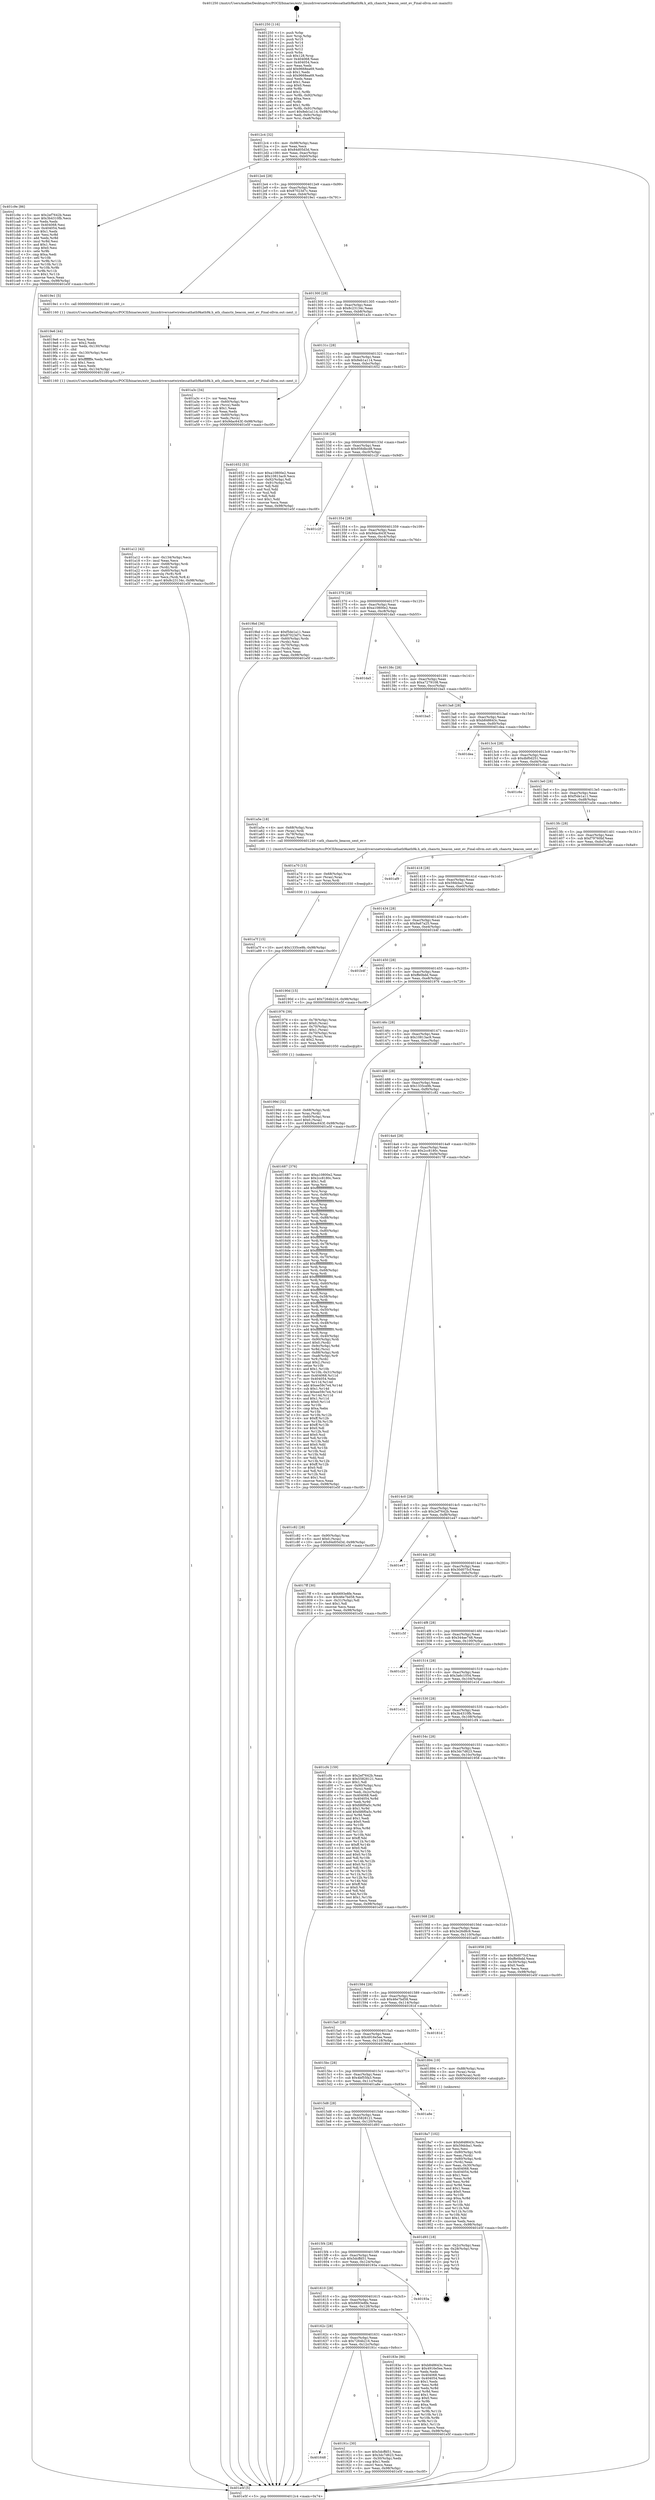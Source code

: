 digraph "0x401250" {
  label = "0x401250 (/mnt/c/Users/mathe/Desktop/tcc/POCII/binaries/extr_linuxdriversnetwirelessathath9kath9k.h_ath_chanctx_beacon_sent_ev_Final-ollvm.out::main(0))"
  labelloc = "t"
  node[shape=record]

  Entry [label="",width=0.3,height=0.3,shape=circle,fillcolor=black,style=filled]
  "0x4012c4" [label="{
     0x4012c4 [32]\l
     | [instrs]\l
     &nbsp;&nbsp;0x4012c4 \<+6\>: mov -0x98(%rbp),%eax\l
     &nbsp;&nbsp;0x4012ca \<+2\>: mov %eax,%ecx\l
     &nbsp;&nbsp;0x4012cc \<+6\>: sub $0x84d05d3d,%ecx\l
     &nbsp;&nbsp;0x4012d2 \<+6\>: mov %eax,-0xac(%rbp)\l
     &nbsp;&nbsp;0x4012d8 \<+6\>: mov %ecx,-0xb0(%rbp)\l
     &nbsp;&nbsp;0x4012de \<+6\>: je 0000000000401c9e \<main+0xa4e\>\l
  }"]
  "0x401c9e" [label="{
     0x401c9e [86]\l
     | [instrs]\l
     &nbsp;&nbsp;0x401c9e \<+5\>: mov $0x2ef7642b,%eax\l
     &nbsp;&nbsp;0x401ca3 \<+5\>: mov $0x3b4310fb,%ecx\l
     &nbsp;&nbsp;0x401ca8 \<+2\>: xor %edx,%edx\l
     &nbsp;&nbsp;0x401caa \<+7\>: mov 0x404068,%esi\l
     &nbsp;&nbsp;0x401cb1 \<+7\>: mov 0x404054,%edi\l
     &nbsp;&nbsp;0x401cb8 \<+3\>: sub $0x1,%edx\l
     &nbsp;&nbsp;0x401cbb \<+3\>: mov %esi,%r8d\l
     &nbsp;&nbsp;0x401cbe \<+3\>: add %edx,%r8d\l
     &nbsp;&nbsp;0x401cc1 \<+4\>: imul %r8d,%esi\l
     &nbsp;&nbsp;0x401cc5 \<+3\>: and $0x1,%esi\l
     &nbsp;&nbsp;0x401cc8 \<+3\>: cmp $0x0,%esi\l
     &nbsp;&nbsp;0x401ccb \<+4\>: sete %r9b\l
     &nbsp;&nbsp;0x401ccf \<+3\>: cmp $0xa,%edi\l
     &nbsp;&nbsp;0x401cd2 \<+4\>: setl %r10b\l
     &nbsp;&nbsp;0x401cd6 \<+3\>: mov %r9b,%r11b\l
     &nbsp;&nbsp;0x401cd9 \<+3\>: and %r10b,%r11b\l
     &nbsp;&nbsp;0x401cdc \<+3\>: xor %r10b,%r9b\l
     &nbsp;&nbsp;0x401cdf \<+3\>: or %r9b,%r11b\l
     &nbsp;&nbsp;0x401ce2 \<+4\>: test $0x1,%r11b\l
     &nbsp;&nbsp;0x401ce6 \<+3\>: cmovne %ecx,%eax\l
     &nbsp;&nbsp;0x401ce9 \<+6\>: mov %eax,-0x98(%rbp)\l
     &nbsp;&nbsp;0x401cef \<+5\>: jmp 0000000000401e5f \<main+0xc0f\>\l
  }"]
  "0x4012e4" [label="{
     0x4012e4 [28]\l
     | [instrs]\l
     &nbsp;&nbsp;0x4012e4 \<+5\>: jmp 00000000004012e9 \<main+0x99\>\l
     &nbsp;&nbsp;0x4012e9 \<+6\>: mov -0xac(%rbp),%eax\l
     &nbsp;&nbsp;0x4012ef \<+5\>: sub $0x87023d7c,%eax\l
     &nbsp;&nbsp;0x4012f4 \<+6\>: mov %eax,-0xb4(%rbp)\l
     &nbsp;&nbsp;0x4012fa \<+6\>: je 00000000004019e1 \<main+0x791\>\l
  }"]
  Exit [label="",width=0.3,height=0.3,shape=circle,fillcolor=black,style=filled,peripheries=2]
  "0x4019e1" [label="{
     0x4019e1 [5]\l
     | [instrs]\l
     &nbsp;&nbsp;0x4019e1 \<+5\>: call 0000000000401160 \<next_i\>\l
     | [calls]\l
     &nbsp;&nbsp;0x401160 \{1\} (/mnt/c/Users/mathe/Desktop/tcc/POCII/binaries/extr_linuxdriversnetwirelessathath9kath9k.h_ath_chanctx_beacon_sent_ev_Final-ollvm.out::next_i)\l
  }"]
  "0x401300" [label="{
     0x401300 [28]\l
     | [instrs]\l
     &nbsp;&nbsp;0x401300 \<+5\>: jmp 0000000000401305 \<main+0xb5\>\l
     &nbsp;&nbsp;0x401305 \<+6\>: mov -0xac(%rbp),%eax\l
     &nbsp;&nbsp;0x40130b \<+5\>: sub $0x8c23134c,%eax\l
     &nbsp;&nbsp;0x401310 \<+6\>: mov %eax,-0xb8(%rbp)\l
     &nbsp;&nbsp;0x401316 \<+6\>: je 0000000000401a3c \<main+0x7ec\>\l
  }"]
  "0x401a7f" [label="{
     0x401a7f [15]\l
     | [instrs]\l
     &nbsp;&nbsp;0x401a7f \<+10\>: movl $0x1335ce9b,-0x98(%rbp)\l
     &nbsp;&nbsp;0x401a89 \<+5\>: jmp 0000000000401e5f \<main+0xc0f\>\l
  }"]
  "0x401a3c" [label="{
     0x401a3c [34]\l
     | [instrs]\l
     &nbsp;&nbsp;0x401a3c \<+2\>: xor %eax,%eax\l
     &nbsp;&nbsp;0x401a3e \<+4\>: mov -0x60(%rbp),%rcx\l
     &nbsp;&nbsp;0x401a42 \<+2\>: mov (%rcx),%edx\l
     &nbsp;&nbsp;0x401a44 \<+3\>: sub $0x1,%eax\l
     &nbsp;&nbsp;0x401a47 \<+2\>: sub %eax,%edx\l
     &nbsp;&nbsp;0x401a49 \<+4\>: mov -0x60(%rbp),%rcx\l
     &nbsp;&nbsp;0x401a4d \<+2\>: mov %edx,(%rcx)\l
     &nbsp;&nbsp;0x401a4f \<+10\>: movl $0x9dac643f,-0x98(%rbp)\l
     &nbsp;&nbsp;0x401a59 \<+5\>: jmp 0000000000401e5f \<main+0xc0f\>\l
  }"]
  "0x40131c" [label="{
     0x40131c [28]\l
     | [instrs]\l
     &nbsp;&nbsp;0x40131c \<+5\>: jmp 0000000000401321 \<main+0xd1\>\l
     &nbsp;&nbsp;0x401321 \<+6\>: mov -0xac(%rbp),%eax\l
     &nbsp;&nbsp;0x401327 \<+5\>: sub $0x8eb1a114,%eax\l
     &nbsp;&nbsp;0x40132c \<+6\>: mov %eax,-0xbc(%rbp)\l
     &nbsp;&nbsp;0x401332 \<+6\>: je 0000000000401652 \<main+0x402\>\l
  }"]
  "0x401a70" [label="{
     0x401a70 [15]\l
     | [instrs]\l
     &nbsp;&nbsp;0x401a70 \<+4\>: mov -0x68(%rbp),%rax\l
     &nbsp;&nbsp;0x401a74 \<+3\>: mov (%rax),%rax\l
     &nbsp;&nbsp;0x401a77 \<+3\>: mov %rax,%rdi\l
     &nbsp;&nbsp;0x401a7a \<+5\>: call 0000000000401030 \<free@plt\>\l
     | [calls]\l
     &nbsp;&nbsp;0x401030 \{1\} (unknown)\l
  }"]
  "0x401652" [label="{
     0x401652 [53]\l
     | [instrs]\l
     &nbsp;&nbsp;0x401652 \<+5\>: mov $0xa10800e2,%eax\l
     &nbsp;&nbsp;0x401657 \<+5\>: mov $0x10813ac9,%ecx\l
     &nbsp;&nbsp;0x40165c \<+6\>: mov -0x92(%rbp),%dl\l
     &nbsp;&nbsp;0x401662 \<+7\>: mov -0x91(%rbp),%sil\l
     &nbsp;&nbsp;0x401669 \<+3\>: mov %dl,%dil\l
     &nbsp;&nbsp;0x40166c \<+3\>: and %sil,%dil\l
     &nbsp;&nbsp;0x40166f \<+3\>: xor %sil,%dl\l
     &nbsp;&nbsp;0x401672 \<+3\>: or %dl,%dil\l
     &nbsp;&nbsp;0x401675 \<+4\>: test $0x1,%dil\l
     &nbsp;&nbsp;0x401679 \<+3\>: cmovne %ecx,%eax\l
     &nbsp;&nbsp;0x40167c \<+6\>: mov %eax,-0x98(%rbp)\l
     &nbsp;&nbsp;0x401682 \<+5\>: jmp 0000000000401e5f \<main+0xc0f\>\l
  }"]
  "0x401338" [label="{
     0x401338 [28]\l
     | [instrs]\l
     &nbsp;&nbsp;0x401338 \<+5\>: jmp 000000000040133d \<main+0xed\>\l
     &nbsp;&nbsp;0x40133d \<+6\>: mov -0xac(%rbp),%eax\l
     &nbsp;&nbsp;0x401343 \<+5\>: sub $0x956dbcd8,%eax\l
     &nbsp;&nbsp;0x401348 \<+6\>: mov %eax,-0xc0(%rbp)\l
     &nbsp;&nbsp;0x40134e \<+6\>: je 0000000000401c2f \<main+0x9df\>\l
  }"]
  "0x401e5f" [label="{
     0x401e5f [5]\l
     | [instrs]\l
     &nbsp;&nbsp;0x401e5f \<+5\>: jmp 00000000004012c4 \<main+0x74\>\l
  }"]
  "0x401250" [label="{
     0x401250 [116]\l
     | [instrs]\l
     &nbsp;&nbsp;0x401250 \<+1\>: push %rbp\l
     &nbsp;&nbsp;0x401251 \<+3\>: mov %rsp,%rbp\l
     &nbsp;&nbsp;0x401254 \<+2\>: push %r15\l
     &nbsp;&nbsp;0x401256 \<+2\>: push %r14\l
     &nbsp;&nbsp;0x401258 \<+2\>: push %r13\l
     &nbsp;&nbsp;0x40125a \<+2\>: push %r12\l
     &nbsp;&nbsp;0x40125c \<+1\>: push %rbx\l
     &nbsp;&nbsp;0x40125d \<+7\>: sub $0x128,%rsp\l
     &nbsp;&nbsp;0x401264 \<+7\>: mov 0x404068,%eax\l
     &nbsp;&nbsp;0x40126b \<+7\>: mov 0x404054,%ecx\l
     &nbsp;&nbsp;0x401272 \<+2\>: mov %eax,%edx\l
     &nbsp;&nbsp;0x401274 \<+6\>: add $0x9668ea69,%edx\l
     &nbsp;&nbsp;0x40127a \<+3\>: sub $0x1,%edx\l
     &nbsp;&nbsp;0x40127d \<+6\>: sub $0x9668ea69,%edx\l
     &nbsp;&nbsp;0x401283 \<+3\>: imul %edx,%eax\l
     &nbsp;&nbsp;0x401286 \<+3\>: and $0x1,%eax\l
     &nbsp;&nbsp;0x401289 \<+3\>: cmp $0x0,%eax\l
     &nbsp;&nbsp;0x40128c \<+4\>: sete %r8b\l
     &nbsp;&nbsp;0x401290 \<+4\>: and $0x1,%r8b\l
     &nbsp;&nbsp;0x401294 \<+7\>: mov %r8b,-0x92(%rbp)\l
     &nbsp;&nbsp;0x40129b \<+3\>: cmp $0xa,%ecx\l
     &nbsp;&nbsp;0x40129e \<+4\>: setl %r8b\l
     &nbsp;&nbsp;0x4012a2 \<+4\>: and $0x1,%r8b\l
     &nbsp;&nbsp;0x4012a6 \<+7\>: mov %r8b,-0x91(%rbp)\l
     &nbsp;&nbsp;0x4012ad \<+10\>: movl $0x8eb1a114,-0x98(%rbp)\l
     &nbsp;&nbsp;0x4012b7 \<+6\>: mov %edi,-0x9c(%rbp)\l
     &nbsp;&nbsp;0x4012bd \<+7\>: mov %rsi,-0xa8(%rbp)\l
  }"]
  "0x401a12" [label="{
     0x401a12 [42]\l
     | [instrs]\l
     &nbsp;&nbsp;0x401a12 \<+6\>: mov -0x134(%rbp),%ecx\l
     &nbsp;&nbsp;0x401a18 \<+3\>: imul %eax,%ecx\l
     &nbsp;&nbsp;0x401a1b \<+4\>: mov -0x68(%rbp),%rdi\l
     &nbsp;&nbsp;0x401a1f \<+3\>: mov (%rdi),%rdi\l
     &nbsp;&nbsp;0x401a22 \<+4\>: mov -0x60(%rbp),%r8\l
     &nbsp;&nbsp;0x401a26 \<+3\>: movslq (%r8),%r8\l
     &nbsp;&nbsp;0x401a29 \<+4\>: mov %ecx,(%rdi,%r8,4)\l
     &nbsp;&nbsp;0x401a2d \<+10\>: movl $0x8c23134c,-0x98(%rbp)\l
     &nbsp;&nbsp;0x401a37 \<+5\>: jmp 0000000000401e5f \<main+0xc0f\>\l
  }"]
  "0x401c2f" [label="{
     0x401c2f\l
  }", style=dashed]
  "0x401354" [label="{
     0x401354 [28]\l
     | [instrs]\l
     &nbsp;&nbsp;0x401354 \<+5\>: jmp 0000000000401359 \<main+0x109\>\l
     &nbsp;&nbsp;0x401359 \<+6\>: mov -0xac(%rbp),%eax\l
     &nbsp;&nbsp;0x40135f \<+5\>: sub $0x9dac643f,%eax\l
     &nbsp;&nbsp;0x401364 \<+6\>: mov %eax,-0xc4(%rbp)\l
     &nbsp;&nbsp;0x40136a \<+6\>: je 00000000004019bd \<main+0x76d\>\l
  }"]
  "0x4019e6" [label="{
     0x4019e6 [44]\l
     | [instrs]\l
     &nbsp;&nbsp;0x4019e6 \<+2\>: xor %ecx,%ecx\l
     &nbsp;&nbsp;0x4019e8 \<+5\>: mov $0x2,%edx\l
     &nbsp;&nbsp;0x4019ed \<+6\>: mov %edx,-0x130(%rbp)\l
     &nbsp;&nbsp;0x4019f3 \<+1\>: cltd\l
     &nbsp;&nbsp;0x4019f4 \<+6\>: mov -0x130(%rbp),%esi\l
     &nbsp;&nbsp;0x4019fa \<+2\>: idiv %esi\l
     &nbsp;&nbsp;0x4019fc \<+6\>: imul $0xfffffffe,%edx,%edx\l
     &nbsp;&nbsp;0x401a02 \<+3\>: sub $0x1,%ecx\l
     &nbsp;&nbsp;0x401a05 \<+2\>: sub %ecx,%edx\l
     &nbsp;&nbsp;0x401a07 \<+6\>: mov %edx,-0x134(%rbp)\l
     &nbsp;&nbsp;0x401a0d \<+5\>: call 0000000000401160 \<next_i\>\l
     | [calls]\l
     &nbsp;&nbsp;0x401160 \{1\} (/mnt/c/Users/mathe/Desktop/tcc/POCII/binaries/extr_linuxdriversnetwirelessathath9kath9k.h_ath_chanctx_beacon_sent_ev_Final-ollvm.out::next_i)\l
  }"]
  "0x4019bd" [label="{
     0x4019bd [36]\l
     | [instrs]\l
     &nbsp;&nbsp;0x4019bd \<+5\>: mov $0xf5de1a11,%eax\l
     &nbsp;&nbsp;0x4019c2 \<+5\>: mov $0x87023d7c,%ecx\l
     &nbsp;&nbsp;0x4019c7 \<+4\>: mov -0x60(%rbp),%rdx\l
     &nbsp;&nbsp;0x4019cb \<+2\>: mov (%rdx),%esi\l
     &nbsp;&nbsp;0x4019cd \<+4\>: mov -0x70(%rbp),%rdx\l
     &nbsp;&nbsp;0x4019d1 \<+2\>: cmp (%rdx),%esi\l
     &nbsp;&nbsp;0x4019d3 \<+3\>: cmovl %ecx,%eax\l
     &nbsp;&nbsp;0x4019d6 \<+6\>: mov %eax,-0x98(%rbp)\l
     &nbsp;&nbsp;0x4019dc \<+5\>: jmp 0000000000401e5f \<main+0xc0f\>\l
  }"]
  "0x401370" [label="{
     0x401370 [28]\l
     | [instrs]\l
     &nbsp;&nbsp;0x401370 \<+5\>: jmp 0000000000401375 \<main+0x125\>\l
     &nbsp;&nbsp;0x401375 \<+6\>: mov -0xac(%rbp),%eax\l
     &nbsp;&nbsp;0x40137b \<+5\>: sub $0xa10800e2,%eax\l
     &nbsp;&nbsp;0x401380 \<+6\>: mov %eax,-0xc8(%rbp)\l
     &nbsp;&nbsp;0x401386 \<+6\>: je 0000000000401da5 \<main+0xb55\>\l
  }"]
  "0x40199d" [label="{
     0x40199d [32]\l
     | [instrs]\l
     &nbsp;&nbsp;0x40199d \<+4\>: mov -0x68(%rbp),%rdi\l
     &nbsp;&nbsp;0x4019a1 \<+3\>: mov %rax,(%rdi)\l
     &nbsp;&nbsp;0x4019a4 \<+4\>: mov -0x60(%rbp),%rax\l
     &nbsp;&nbsp;0x4019a8 \<+6\>: movl $0x0,(%rax)\l
     &nbsp;&nbsp;0x4019ae \<+10\>: movl $0x9dac643f,-0x98(%rbp)\l
     &nbsp;&nbsp;0x4019b8 \<+5\>: jmp 0000000000401e5f \<main+0xc0f\>\l
  }"]
  "0x401da5" [label="{
     0x401da5\l
  }", style=dashed]
  "0x40138c" [label="{
     0x40138c [28]\l
     | [instrs]\l
     &nbsp;&nbsp;0x40138c \<+5\>: jmp 0000000000401391 \<main+0x141\>\l
     &nbsp;&nbsp;0x401391 \<+6\>: mov -0xac(%rbp),%eax\l
     &nbsp;&nbsp;0x401397 \<+5\>: sub $0xa7279108,%eax\l
     &nbsp;&nbsp;0x40139c \<+6\>: mov %eax,-0xcc(%rbp)\l
     &nbsp;&nbsp;0x4013a2 \<+6\>: je 0000000000401ba5 \<main+0x955\>\l
  }"]
  "0x401648" [label="{
     0x401648\l
  }", style=dashed]
  "0x401ba5" [label="{
     0x401ba5\l
  }", style=dashed]
  "0x4013a8" [label="{
     0x4013a8 [28]\l
     | [instrs]\l
     &nbsp;&nbsp;0x4013a8 \<+5\>: jmp 00000000004013ad \<main+0x15d\>\l
     &nbsp;&nbsp;0x4013ad \<+6\>: mov -0xac(%rbp),%eax\l
     &nbsp;&nbsp;0x4013b3 \<+5\>: sub $0xb848643c,%eax\l
     &nbsp;&nbsp;0x4013b8 \<+6\>: mov %eax,-0xd0(%rbp)\l
     &nbsp;&nbsp;0x4013be \<+6\>: je 0000000000401dea \<main+0xb9a\>\l
  }"]
  "0x40191c" [label="{
     0x40191c [30]\l
     | [instrs]\l
     &nbsp;&nbsp;0x40191c \<+5\>: mov $0x5dcffd51,%eax\l
     &nbsp;&nbsp;0x401921 \<+5\>: mov $0x3dc7d623,%ecx\l
     &nbsp;&nbsp;0x401926 \<+3\>: mov -0x30(%rbp),%edx\l
     &nbsp;&nbsp;0x401929 \<+3\>: cmp $0x1,%edx\l
     &nbsp;&nbsp;0x40192c \<+3\>: cmovl %ecx,%eax\l
     &nbsp;&nbsp;0x40192f \<+6\>: mov %eax,-0x98(%rbp)\l
     &nbsp;&nbsp;0x401935 \<+5\>: jmp 0000000000401e5f \<main+0xc0f\>\l
  }"]
  "0x401dea" [label="{
     0x401dea\l
  }", style=dashed]
  "0x4013c4" [label="{
     0x4013c4 [28]\l
     | [instrs]\l
     &nbsp;&nbsp;0x4013c4 \<+5\>: jmp 00000000004013c9 \<main+0x179\>\l
     &nbsp;&nbsp;0x4013c9 \<+6\>: mov -0xac(%rbp),%eax\l
     &nbsp;&nbsp;0x4013cf \<+5\>: sub $0xdbf0d251,%eax\l
     &nbsp;&nbsp;0x4013d4 \<+6\>: mov %eax,-0xd4(%rbp)\l
     &nbsp;&nbsp;0x4013da \<+6\>: je 0000000000401c6e \<main+0xa1e\>\l
  }"]
  "0x4018a7" [label="{
     0x4018a7 [102]\l
     | [instrs]\l
     &nbsp;&nbsp;0x4018a7 \<+5\>: mov $0xb848643c,%ecx\l
     &nbsp;&nbsp;0x4018ac \<+5\>: mov $0x59dcba1,%edx\l
     &nbsp;&nbsp;0x4018b1 \<+2\>: xor %esi,%esi\l
     &nbsp;&nbsp;0x4018b3 \<+4\>: mov -0x80(%rbp),%rdi\l
     &nbsp;&nbsp;0x4018b7 \<+2\>: mov %eax,(%rdi)\l
     &nbsp;&nbsp;0x4018b9 \<+4\>: mov -0x80(%rbp),%rdi\l
     &nbsp;&nbsp;0x4018bd \<+2\>: mov (%rdi),%eax\l
     &nbsp;&nbsp;0x4018bf \<+3\>: mov %eax,-0x30(%rbp)\l
     &nbsp;&nbsp;0x4018c2 \<+7\>: mov 0x404068,%eax\l
     &nbsp;&nbsp;0x4018c9 \<+8\>: mov 0x404054,%r8d\l
     &nbsp;&nbsp;0x4018d1 \<+3\>: sub $0x1,%esi\l
     &nbsp;&nbsp;0x4018d4 \<+3\>: mov %eax,%r9d\l
     &nbsp;&nbsp;0x4018d7 \<+3\>: add %esi,%r9d\l
     &nbsp;&nbsp;0x4018da \<+4\>: imul %r9d,%eax\l
     &nbsp;&nbsp;0x4018de \<+3\>: and $0x1,%eax\l
     &nbsp;&nbsp;0x4018e1 \<+3\>: cmp $0x0,%eax\l
     &nbsp;&nbsp;0x4018e4 \<+4\>: sete %r10b\l
     &nbsp;&nbsp;0x4018e8 \<+4\>: cmp $0xa,%r8d\l
     &nbsp;&nbsp;0x4018ec \<+4\>: setl %r11b\l
     &nbsp;&nbsp;0x4018f0 \<+3\>: mov %r10b,%bl\l
     &nbsp;&nbsp;0x4018f3 \<+3\>: and %r11b,%bl\l
     &nbsp;&nbsp;0x4018f6 \<+3\>: xor %r11b,%r10b\l
     &nbsp;&nbsp;0x4018f9 \<+3\>: or %r10b,%bl\l
     &nbsp;&nbsp;0x4018fc \<+3\>: test $0x1,%bl\l
     &nbsp;&nbsp;0x4018ff \<+3\>: cmovne %edx,%ecx\l
     &nbsp;&nbsp;0x401902 \<+6\>: mov %ecx,-0x98(%rbp)\l
     &nbsp;&nbsp;0x401908 \<+5\>: jmp 0000000000401e5f \<main+0xc0f\>\l
  }"]
  "0x401c6e" [label="{
     0x401c6e\l
  }", style=dashed]
  "0x4013e0" [label="{
     0x4013e0 [28]\l
     | [instrs]\l
     &nbsp;&nbsp;0x4013e0 \<+5\>: jmp 00000000004013e5 \<main+0x195\>\l
     &nbsp;&nbsp;0x4013e5 \<+6\>: mov -0xac(%rbp),%eax\l
     &nbsp;&nbsp;0x4013eb \<+5\>: sub $0xf5de1a11,%eax\l
     &nbsp;&nbsp;0x4013f0 \<+6\>: mov %eax,-0xd8(%rbp)\l
     &nbsp;&nbsp;0x4013f6 \<+6\>: je 0000000000401a5e \<main+0x80e\>\l
  }"]
  "0x40162c" [label="{
     0x40162c [28]\l
     | [instrs]\l
     &nbsp;&nbsp;0x40162c \<+5\>: jmp 0000000000401631 \<main+0x3e1\>\l
     &nbsp;&nbsp;0x401631 \<+6\>: mov -0xac(%rbp),%eax\l
     &nbsp;&nbsp;0x401637 \<+5\>: sub $0x7264b216,%eax\l
     &nbsp;&nbsp;0x40163c \<+6\>: mov %eax,-0x12c(%rbp)\l
     &nbsp;&nbsp;0x401642 \<+6\>: je 000000000040191c \<main+0x6cc\>\l
  }"]
  "0x401a5e" [label="{
     0x401a5e [18]\l
     | [instrs]\l
     &nbsp;&nbsp;0x401a5e \<+4\>: mov -0x68(%rbp),%rax\l
     &nbsp;&nbsp;0x401a62 \<+3\>: mov (%rax),%rdi\l
     &nbsp;&nbsp;0x401a65 \<+4\>: mov -0x78(%rbp),%rax\l
     &nbsp;&nbsp;0x401a69 \<+2\>: mov (%rax),%esi\l
     &nbsp;&nbsp;0x401a6b \<+5\>: call 0000000000401240 \<ath_chanctx_beacon_sent_ev\>\l
     | [calls]\l
     &nbsp;&nbsp;0x401240 \{1\} (/mnt/c/Users/mathe/Desktop/tcc/POCII/binaries/extr_linuxdriversnetwirelessathath9kath9k.h_ath_chanctx_beacon_sent_ev_Final-ollvm.out::ath_chanctx_beacon_sent_ev)\l
  }"]
  "0x4013fc" [label="{
     0x4013fc [28]\l
     | [instrs]\l
     &nbsp;&nbsp;0x4013fc \<+5\>: jmp 0000000000401401 \<main+0x1b1\>\l
     &nbsp;&nbsp;0x401401 \<+6\>: mov -0xac(%rbp),%eax\l
     &nbsp;&nbsp;0x401407 \<+5\>: sub $0xf79760bf,%eax\l
     &nbsp;&nbsp;0x40140c \<+6\>: mov %eax,-0xdc(%rbp)\l
     &nbsp;&nbsp;0x401412 \<+6\>: je 0000000000401af9 \<main+0x8a9\>\l
  }"]
  "0x40183e" [label="{
     0x40183e [86]\l
     | [instrs]\l
     &nbsp;&nbsp;0x40183e \<+5\>: mov $0xb848643c,%eax\l
     &nbsp;&nbsp;0x401843 \<+5\>: mov $0x4916e5ee,%ecx\l
     &nbsp;&nbsp;0x401848 \<+2\>: xor %edx,%edx\l
     &nbsp;&nbsp;0x40184a \<+7\>: mov 0x404068,%esi\l
     &nbsp;&nbsp;0x401851 \<+7\>: mov 0x404054,%edi\l
     &nbsp;&nbsp;0x401858 \<+3\>: sub $0x1,%edx\l
     &nbsp;&nbsp;0x40185b \<+3\>: mov %esi,%r8d\l
     &nbsp;&nbsp;0x40185e \<+3\>: add %edx,%r8d\l
     &nbsp;&nbsp;0x401861 \<+4\>: imul %r8d,%esi\l
     &nbsp;&nbsp;0x401865 \<+3\>: and $0x1,%esi\l
     &nbsp;&nbsp;0x401868 \<+3\>: cmp $0x0,%esi\l
     &nbsp;&nbsp;0x40186b \<+4\>: sete %r9b\l
     &nbsp;&nbsp;0x40186f \<+3\>: cmp $0xa,%edi\l
     &nbsp;&nbsp;0x401872 \<+4\>: setl %r10b\l
     &nbsp;&nbsp;0x401876 \<+3\>: mov %r9b,%r11b\l
     &nbsp;&nbsp;0x401879 \<+3\>: and %r10b,%r11b\l
     &nbsp;&nbsp;0x40187c \<+3\>: xor %r10b,%r9b\l
     &nbsp;&nbsp;0x40187f \<+3\>: or %r9b,%r11b\l
     &nbsp;&nbsp;0x401882 \<+4\>: test $0x1,%r11b\l
     &nbsp;&nbsp;0x401886 \<+3\>: cmovne %ecx,%eax\l
     &nbsp;&nbsp;0x401889 \<+6\>: mov %eax,-0x98(%rbp)\l
     &nbsp;&nbsp;0x40188f \<+5\>: jmp 0000000000401e5f \<main+0xc0f\>\l
  }"]
  "0x401af9" [label="{
     0x401af9\l
  }", style=dashed]
  "0x401418" [label="{
     0x401418 [28]\l
     | [instrs]\l
     &nbsp;&nbsp;0x401418 \<+5\>: jmp 000000000040141d \<main+0x1cd\>\l
     &nbsp;&nbsp;0x40141d \<+6\>: mov -0xac(%rbp),%eax\l
     &nbsp;&nbsp;0x401423 \<+5\>: sub $0x59dcba1,%eax\l
     &nbsp;&nbsp;0x401428 \<+6\>: mov %eax,-0xe0(%rbp)\l
     &nbsp;&nbsp;0x40142e \<+6\>: je 000000000040190d \<main+0x6bd\>\l
  }"]
  "0x401610" [label="{
     0x401610 [28]\l
     | [instrs]\l
     &nbsp;&nbsp;0x401610 \<+5\>: jmp 0000000000401615 \<main+0x3c5\>\l
     &nbsp;&nbsp;0x401615 \<+6\>: mov -0xac(%rbp),%eax\l
     &nbsp;&nbsp;0x40161b \<+5\>: sub $0x6693e8fe,%eax\l
     &nbsp;&nbsp;0x401620 \<+6\>: mov %eax,-0x128(%rbp)\l
     &nbsp;&nbsp;0x401626 \<+6\>: je 000000000040183e \<main+0x5ee\>\l
  }"]
  "0x40190d" [label="{
     0x40190d [15]\l
     | [instrs]\l
     &nbsp;&nbsp;0x40190d \<+10\>: movl $0x7264b216,-0x98(%rbp)\l
     &nbsp;&nbsp;0x401917 \<+5\>: jmp 0000000000401e5f \<main+0xc0f\>\l
  }"]
  "0x401434" [label="{
     0x401434 [28]\l
     | [instrs]\l
     &nbsp;&nbsp;0x401434 \<+5\>: jmp 0000000000401439 \<main+0x1e9\>\l
     &nbsp;&nbsp;0x401439 \<+6\>: mov -0xac(%rbp),%eax\l
     &nbsp;&nbsp;0x40143f \<+5\>: sub $0x9a67a25,%eax\l
     &nbsp;&nbsp;0x401444 \<+6\>: mov %eax,-0xe4(%rbp)\l
     &nbsp;&nbsp;0x40144a \<+6\>: je 0000000000401b4f \<main+0x8ff\>\l
  }"]
  "0x40193a" [label="{
     0x40193a\l
  }", style=dashed]
  "0x401b4f" [label="{
     0x401b4f\l
  }", style=dashed]
  "0x401450" [label="{
     0x401450 [28]\l
     | [instrs]\l
     &nbsp;&nbsp;0x401450 \<+5\>: jmp 0000000000401455 \<main+0x205\>\l
     &nbsp;&nbsp;0x401455 \<+6\>: mov -0xac(%rbp),%eax\l
     &nbsp;&nbsp;0x40145b \<+5\>: sub $0xffe0bdd,%eax\l
     &nbsp;&nbsp;0x401460 \<+6\>: mov %eax,-0xe8(%rbp)\l
     &nbsp;&nbsp;0x401466 \<+6\>: je 0000000000401976 \<main+0x726\>\l
  }"]
  "0x4015f4" [label="{
     0x4015f4 [28]\l
     | [instrs]\l
     &nbsp;&nbsp;0x4015f4 \<+5\>: jmp 00000000004015f9 \<main+0x3a9\>\l
     &nbsp;&nbsp;0x4015f9 \<+6\>: mov -0xac(%rbp),%eax\l
     &nbsp;&nbsp;0x4015ff \<+5\>: sub $0x5dcffd51,%eax\l
     &nbsp;&nbsp;0x401604 \<+6\>: mov %eax,-0x124(%rbp)\l
     &nbsp;&nbsp;0x40160a \<+6\>: je 000000000040193a \<main+0x6ea\>\l
  }"]
  "0x401976" [label="{
     0x401976 [39]\l
     | [instrs]\l
     &nbsp;&nbsp;0x401976 \<+4\>: mov -0x78(%rbp),%rax\l
     &nbsp;&nbsp;0x40197a \<+6\>: movl $0x0,(%rax)\l
     &nbsp;&nbsp;0x401980 \<+4\>: mov -0x70(%rbp),%rax\l
     &nbsp;&nbsp;0x401984 \<+6\>: movl $0x1,(%rax)\l
     &nbsp;&nbsp;0x40198a \<+4\>: mov -0x70(%rbp),%rax\l
     &nbsp;&nbsp;0x40198e \<+3\>: movslq (%rax),%rax\l
     &nbsp;&nbsp;0x401991 \<+4\>: shl $0x2,%rax\l
     &nbsp;&nbsp;0x401995 \<+3\>: mov %rax,%rdi\l
     &nbsp;&nbsp;0x401998 \<+5\>: call 0000000000401050 \<malloc@plt\>\l
     | [calls]\l
     &nbsp;&nbsp;0x401050 \{1\} (unknown)\l
  }"]
  "0x40146c" [label="{
     0x40146c [28]\l
     | [instrs]\l
     &nbsp;&nbsp;0x40146c \<+5\>: jmp 0000000000401471 \<main+0x221\>\l
     &nbsp;&nbsp;0x401471 \<+6\>: mov -0xac(%rbp),%eax\l
     &nbsp;&nbsp;0x401477 \<+5\>: sub $0x10813ac9,%eax\l
     &nbsp;&nbsp;0x40147c \<+6\>: mov %eax,-0xec(%rbp)\l
     &nbsp;&nbsp;0x401482 \<+6\>: je 0000000000401687 \<main+0x437\>\l
  }"]
  "0x401d93" [label="{
     0x401d93 [18]\l
     | [instrs]\l
     &nbsp;&nbsp;0x401d93 \<+3\>: mov -0x2c(%rbp),%eax\l
     &nbsp;&nbsp;0x401d96 \<+4\>: lea -0x28(%rbp),%rsp\l
     &nbsp;&nbsp;0x401d9a \<+1\>: pop %rbx\l
     &nbsp;&nbsp;0x401d9b \<+2\>: pop %r12\l
     &nbsp;&nbsp;0x401d9d \<+2\>: pop %r13\l
     &nbsp;&nbsp;0x401d9f \<+2\>: pop %r14\l
     &nbsp;&nbsp;0x401da1 \<+2\>: pop %r15\l
     &nbsp;&nbsp;0x401da3 \<+1\>: pop %rbp\l
     &nbsp;&nbsp;0x401da4 \<+1\>: ret\l
  }"]
  "0x401687" [label="{
     0x401687 [376]\l
     | [instrs]\l
     &nbsp;&nbsp;0x401687 \<+5\>: mov $0xa10800e2,%eax\l
     &nbsp;&nbsp;0x40168c \<+5\>: mov $0x2cc8180c,%ecx\l
     &nbsp;&nbsp;0x401691 \<+2\>: mov $0x1,%dl\l
     &nbsp;&nbsp;0x401693 \<+3\>: mov %rsp,%rsi\l
     &nbsp;&nbsp;0x401696 \<+4\>: add $0xfffffffffffffff0,%rsi\l
     &nbsp;&nbsp;0x40169a \<+3\>: mov %rsi,%rsp\l
     &nbsp;&nbsp;0x40169d \<+7\>: mov %rsi,-0x90(%rbp)\l
     &nbsp;&nbsp;0x4016a4 \<+3\>: mov %rsp,%rsi\l
     &nbsp;&nbsp;0x4016a7 \<+4\>: add $0xfffffffffffffff0,%rsi\l
     &nbsp;&nbsp;0x4016ab \<+3\>: mov %rsi,%rsp\l
     &nbsp;&nbsp;0x4016ae \<+3\>: mov %rsp,%rdi\l
     &nbsp;&nbsp;0x4016b1 \<+4\>: add $0xfffffffffffffff0,%rdi\l
     &nbsp;&nbsp;0x4016b5 \<+3\>: mov %rdi,%rsp\l
     &nbsp;&nbsp;0x4016b8 \<+7\>: mov %rdi,-0x88(%rbp)\l
     &nbsp;&nbsp;0x4016bf \<+3\>: mov %rsp,%rdi\l
     &nbsp;&nbsp;0x4016c2 \<+4\>: add $0xfffffffffffffff0,%rdi\l
     &nbsp;&nbsp;0x4016c6 \<+3\>: mov %rdi,%rsp\l
     &nbsp;&nbsp;0x4016c9 \<+4\>: mov %rdi,-0x80(%rbp)\l
     &nbsp;&nbsp;0x4016cd \<+3\>: mov %rsp,%rdi\l
     &nbsp;&nbsp;0x4016d0 \<+4\>: add $0xfffffffffffffff0,%rdi\l
     &nbsp;&nbsp;0x4016d4 \<+3\>: mov %rdi,%rsp\l
     &nbsp;&nbsp;0x4016d7 \<+4\>: mov %rdi,-0x78(%rbp)\l
     &nbsp;&nbsp;0x4016db \<+3\>: mov %rsp,%rdi\l
     &nbsp;&nbsp;0x4016de \<+4\>: add $0xfffffffffffffff0,%rdi\l
     &nbsp;&nbsp;0x4016e2 \<+3\>: mov %rdi,%rsp\l
     &nbsp;&nbsp;0x4016e5 \<+4\>: mov %rdi,-0x70(%rbp)\l
     &nbsp;&nbsp;0x4016e9 \<+3\>: mov %rsp,%rdi\l
     &nbsp;&nbsp;0x4016ec \<+4\>: add $0xfffffffffffffff0,%rdi\l
     &nbsp;&nbsp;0x4016f0 \<+3\>: mov %rdi,%rsp\l
     &nbsp;&nbsp;0x4016f3 \<+4\>: mov %rdi,-0x68(%rbp)\l
     &nbsp;&nbsp;0x4016f7 \<+3\>: mov %rsp,%rdi\l
     &nbsp;&nbsp;0x4016fa \<+4\>: add $0xfffffffffffffff0,%rdi\l
     &nbsp;&nbsp;0x4016fe \<+3\>: mov %rdi,%rsp\l
     &nbsp;&nbsp;0x401701 \<+4\>: mov %rdi,-0x60(%rbp)\l
     &nbsp;&nbsp;0x401705 \<+3\>: mov %rsp,%rdi\l
     &nbsp;&nbsp;0x401708 \<+4\>: add $0xfffffffffffffff0,%rdi\l
     &nbsp;&nbsp;0x40170c \<+3\>: mov %rdi,%rsp\l
     &nbsp;&nbsp;0x40170f \<+4\>: mov %rdi,-0x58(%rbp)\l
     &nbsp;&nbsp;0x401713 \<+3\>: mov %rsp,%rdi\l
     &nbsp;&nbsp;0x401716 \<+4\>: add $0xfffffffffffffff0,%rdi\l
     &nbsp;&nbsp;0x40171a \<+3\>: mov %rdi,%rsp\l
     &nbsp;&nbsp;0x40171d \<+4\>: mov %rdi,-0x50(%rbp)\l
     &nbsp;&nbsp;0x401721 \<+3\>: mov %rsp,%rdi\l
     &nbsp;&nbsp;0x401724 \<+4\>: add $0xfffffffffffffff0,%rdi\l
     &nbsp;&nbsp;0x401728 \<+3\>: mov %rdi,%rsp\l
     &nbsp;&nbsp;0x40172b \<+4\>: mov %rdi,-0x48(%rbp)\l
     &nbsp;&nbsp;0x40172f \<+3\>: mov %rsp,%rdi\l
     &nbsp;&nbsp;0x401732 \<+4\>: add $0xfffffffffffffff0,%rdi\l
     &nbsp;&nbsp;0x401736 \<+3\>: mov %rdi,%rsp\l
     &nbsp;&nbsp;0x401739 \<+4\>: mov %rdi,-0x40(%rbp)\l
     &nbsp;&nbsp;0x40173d \<+7\>: mov -0x90(%rbp),%rdi\l
     &nbsp;&nbsp;0x401744 \<+6\>: movl $0x0,(%rdi)\l
     &nbsp;&nbsp;0x40174a \<+7\>: mov -0x9c(%rbp),%r8d\l
     &nbsp;&nbsp;0x401751 \<+3\>: mov %r8d,(%rsi)\l
     &nbsp;&nbsp;0x401754 \<+7\>: mov -0x88(%rbp),%rdi\l
     &nbsp;&nbsp;0x40175b \<+7\>: mov -0xa8(%rbp),%r9\l
     &nbsp;&nbsp;0x401762 \<+3\>: mov %r9,(%rdi)\l
     &nbsp;&nbsp;0x401765 \<+3\>: cmpl $0x2,(%rsi)\l
     &nbsp;&nbsp;0x401768 \<+4\>: setne %r10b\l
     &nbsp;&nbsp;0x40176c \<+4\>: and $0x1,%r10b\l
     &nbsp;&nbsp;0x401770 \<+4\>: mov %r10b,-0x31(%rbp)\l
     &nbsp;&nbsp;0x401774 \<+8\>: mov 0x404068,%r11d\l
     &nbsp;&nbsp;0x40177c \<+7\>: mov 0x404054,%ebx\l
     &nbsp;&nbsp;0x401783 \<+3\>: mov %r11d,%r14d\l
     &nbsp;&nbsp;0x401786 \<+7\>: add $0xee59c7e4,%r14d\l
     &nbsp;&nbsp;0x40178d \<+4\>: sub $0x1,%r14d\l
     &nbsp;&nbsp;0x401791 \<+7\>: sub $0xee59c7e4,%r14d\l
     &nbsp;&nbsp;0x401798 \<+4\>: imul %r14d,%r11d\l
     &nbsp;&nbsp;0x40179c \<+4\>: and $0x1,%r11d\l
     &nbsp;&nbsp;0x4017a0 \<+4\>: cmp $0x0,%r11d\l
     &nbsp;&nbsp;0x4017a4 \<+4\>: sete %r10b\l
     &nbsp;&nbsp;0x4017a8 \<+3\>: cmp $0xa,%ebx\l
     &nbsp;&nbsp;0x4017ab \<+4\>: setl %r15b\l
     &nbsp;&nbsp;0x4017af \<+3\>: mov %r10b,%r12b\l
     &nbsp;&nbsp;0x4017b2 \<+4\>: xor $0xff,%r12b\l
     &nbsp;&nbsp;0x4017b6 \<+3\>: mov %r15b,%r13b\l
     &nbsp;&nbsp;0x4017b9 \<+4\>: xor $0xff,%r13b\l
     &nbsp;&nbsp;0x4017bd \<+3\>: xor $0x0,%dl\l
     &nbsp;&nbsp;0x4017c0 \<+3\>: mov %r12b,%sil\l
     &nbsp;&nbsp;0x4017c3 \<+4\>: and $0x0,%sil\l
     &nbsp;&nbsp;0x4017c7 \<+3\>: and %dl,%r10b\l
     &nbsp;&nbsp;0x4017ca \<+3\>: mov %r13b,%dil\l
     &nbsp;&nbsp;0x4017cd \<+4\>: and $0x0,%dil\l
     &nbsp;&nbsp;0x4017d1 \<+3\>: and %dl,%r15b\l
     &nbsp;&nbsp;0x4017d4 \<+3\>: or %r10b,%sil\l
     &nbsp;&nbsp;0x4017d7 \<+3\>: or %r15b,%dil\l
     &nbsp;&nbsp;0x4017da \<+3\>: xor %dil,%sil\l
     &nbsp;&nbsp;0x4017dd \<+3\>: or %r13b,%r12b\l
     &nbsp;&nbsp;0x4017e0 \<+4\>: xor $0xff,%r12b\l
     &nbsp;&nbsp;0x4017e4 \<+3\>: or $0x0,%dl\l
     &nbsp;&nbsp;0x4017e7 \<+3\>: and %dl,%r12b\l
     &nbsp;&nbsp;0x4017ea \<+3\>: or %r12b,%sil\l
     &nbsp;&nbsp;0x4017ed \<+4\>: test $0x1,%sil\l
     &nbsp;&nbsp;0x4017f1 \<+3\>: cmovne %ecx,%eax\l
     &nbsp;&nbsp;0x4017f4 \<+6\>: mov %eax,-0x98(%rbp)\l
     &nbsp;&nbsp;0x4017fa \<+5\>: jmp 0000000000401e5f \<main+0xc0f\>\l
  }"]
  "0x401488" [label="{
     0x401488 [28]\l
     | [instrs]\l
     &nbsp;&nbsp;0x401488 \<+5\>: jmp 000000000040148d \<main+0x23d\>\l
     &nbsp;&nbsp;0x40148d \<+6\>: mov -0xac(%rbp),%eax\l
     &nbsp;&nbsp;0x401493 \<+5\>: sub $0x1335ce9b,%eax\l
     &nbsp;&nbsp;0x401498 \<+6\>: mov %eax,-0xf0(%rbp)\l
     &nbsp;&nbsp;0x40149e \<+6\>: je 0000000000401c82 \<main+0xa32\>\l
  }"]
  "0x4015d8" [label="{
     0x4015d8 [28]\l
     | [instrs]\l
     &nbsp;&nbsp;0x4015d8 \<+5\>: jmp 00000000004015dd \<main+0x38d\>\l
     &nbsp;&nbsp;0x4015dd \<+6\>: mov -0xac(%rbp),%eax\l
     &nbsp;&nbsp;0x4015e3 \<+5\>: sub $0x55828121,%eax\l
     &nbsp;&nbsp;0x4015e8 \<+6\>: mov %eax,-0x120(%rbp)\l
     &nbsp;&nbsp;0x4015ee \<+6\>: je 0000000000401d93 \<main+0xb43\>\l
  }"]
  "0x401a8e" [label="{
     0x401a8e\l
  }", style=dashed]
  "0x401c82" [label="{
     0x401c82 [28]\l
     | [instrs]\l
     &nbsp;&nbsp;0x401c82 \<+7\>: mov -0x90(%rbp),%rax\l
     &nbsp;&nbsp;0x401c89 \<+6\>: movl $0x0,(%rax)\l
     &nbsp;&nbsp;0x401c8f \<+10\>: movl $0x84d05d3d,-0x98(%rbp)\l
     &nbsp;&nbsp;0x401c99 \<+5\>: jmp 0000000000401e5f \<main+0xc0f\>\l
  }"]
  "0x4014a4" [label="{
     0x4014a4 [28]\l
     | [instrs]\l
     &nbsp;&nbsp;0x4014a4 \<+5\>: jmp 00000000004014a9 \<main+0x259\>\l
     &nbsp;&nbsp;0x4014a9 \<+6\>: mov -0xac(%rbp),%eax\l
     &nbsp;&nbsp;0x4014af \<+5\>: sub $0x2cc8180c,%eax\l
     &nbsp;&nbsp;0x4014b4 \<+6\>: mov %eax,-0xf4(%rbp)\l
     &nbsp;&nbsp;0x4014ba \<+6\>: je 00000000004017ff \<main+0x5af\>\l
  }"]
  "0x4015bc" [label="{
     0x4015bc [28]\l
     | [instrs]\l
     &nbsp;&nbsp;0x4015bc \<+5\>: jmp 00000000004015c1 \<main+0x371\>\l
     &nbsp;&nbsp;0x4015c1 \<+6\>: mov -0xac(%rbp),%eax\l
     &nbsp;&nbsp;0x4015c7 \<+5\>: sub $0x4bf55fa3,%eax\l
     &nbsp;&nbsp;0x4015cc \<+6\>: mov %eax,-0x11c(%rbp)\l
     &nbsp;&nbsp;0x4015d2 \<+6\>: je 0000000000401a8e \<main+0x83e\>\l
  }"]
  "0x4017ff" [label="{
     0x4017ff [30]\l
     | [instrs]\l
     &nbsp;&nbsp;0x4017ff \<+5\>: mov $0x6693e8fe,%eax\l
     &nbsp;&nbsp;0x401804 \<+5\>: mov $0x46e7bd58,%ecx\l
     &nbsp;&nbsp;0x401809 \<+3\>: mov -0x31(%rbp),%dl\l
     &nbsp;&nbsp;0x40180c \<+3\>: test $0x1,%dl\l
     &nbsp;&nbsp;0x40180f \<+3\>: cmovne %ecx,%eax\l
     &nbsp;&nbsp;0x401812 \<+6\>: mov %eax,-0x98(%rbp)\l
     &nbsp;&nbsp;0x401818 \<+5\>: jmp 0000000000401e5f \<main+0xc0f\>\l
  }"]
  "0x4014c0" [label="{
     0x4014c0 [28]\l
     | [instrs]\l
     &nbsp;&nbsp;0x4014c0 \<+5\>: jmp 00000000004014c5 \<main+0x275\>\l
     &nbsp;&nbsp;0x4014c5 \<+6\>: mov -0xac(%rbp),%eax\l
     &nbsp;&nbsp;0x4014cb \<+5\>: sub $0x2ef7642b,%eax\l
     &nbsp;&nbsp;0x4014d0 \<+6\>: mov %eax,-0xf8(%rbp)\l
     &nbsp;&nbsp;0x4014d6 \<+6\>: je 0000000000401e47 \<main+0xbf7\>\l
  }"]
  "0x401894" [label="{
     0x401894 [19]\l
     | [instrs]\l
     &nbsp;&nbsp;0x401894 \<+7\>: mov -0x88(%rbp),%rax\l
     &nbsp;&nbsp;0x40189b \<+3\>: mov (%rax),%rax\l
     &nbsp;&nbsp;0x40189e \<+4\>: mov 0x8(%rax),%rdi\l
     &nbsp;&nbsp;0x4018a2 \<+5\>: call 0000000000401060 \<atoi@plt\>\l
     | [calls]\l
     &nbsp;&nbsp;0x401060 \{1\} (unknown)\l
  }"]
  "0x401e47" [label="{
     0x401e47\l
  }", style=dashed]
  "0x4014dc" [label="{
     0x4014dc [28]\l
     | [instrs]\l
     &nbsp;&nbsp;0x4014dc \<+5\>: jmp 00000000004014e1 \<main+0x291\>\l
     &nbsp;&nbsp;0x4014e1 \<+6\>: mov -0xac(%rbp),%eax\l
     &nbsp;&nbsp;0x4014e7 \<+5\>: sub $0x30d075cf,%eax\l
     &nbsp;&nbsp;0x4014ec \<+6\>: mov %eax,-0xfc(%rbp)\l
     &nbsp;&nbsp;0x4014f2 \<+6\>: je 0000000000401c5f \<main+0xa0f\>\l
  }"]
  "0x4015a0" [label="{
     0x4015a0 [28]\l
     | [instrs]\l
     &nbsp;&nbsp;0x4015a0 \<+5\>: jmp 00000000004015a5 \<main+0x355\>\l
     &nbsp;&nbsp;0x4015a5 \<+6\>: mov -0xac(%rbp),%eax\l
     &nbsp;&nbsp;0x4015ab \<+5\>: sub $0x4916e5ee,%eax\l
     &nbsp;&nbsp;0x4015b0 \<+6\>: mov %eax,-0x118(%rbp)\l
     &nbsp;&nbsp;0x4015b6 \<+6\>: je 0000000000401894 \<main+0x644\>\l
  }"]
  "0x401c5f" [label="{
     0x401c5f\l
  }", style=dashed]
  "0x4014f8" [label="{
     0x4014f8 [28]\l
     | [instrs]\l
     &nbsp;&nbsp;0x4014f8 \<+5\>: jmp 00000000004014fd \<main+0x2ad\>\l
     &nbsp;&nbsp;0x4014fd \<+6\>: mov -0xac(%rbp),%eax\l
     &nbsp;&nbsp;0x401503 \<+5\>: sub $0x344ae748,%eax\l
     &nbsp;&nbsp;0x401508 \<+6\>: mov %eax,-0x100(%rbp)\l
     &nbsp;&nbsp;0x40150e \<+6\>: je 0000000000401c20 \<main+0x9d0\>\l
  }"]
  "0x40181d" [label="{
     0x40181d\l
  }", style=dashed]
  "0x401c20" [label="{
     0x401c20\l
  }", style=dashed]
  "0x401514" [label="{
     0x401514 [28]\l
     | [instrs]\l
     &nbsp;&nbsp;0x401514 \<+5\>: jmp 0000000000401519 \<main+0x2c9\>\l
     &nbsp;&nbsp;0x401519 \<+6\>: mov -0xac(%rbp),%eax\l
     &nbsp;&nbsp;0x40151f \<+5\>: sub $0x3a6c1054,%eax\l
     &nbsp;&nbsp;0x401524 \<+6\>: mov %eax,-0x104(%rbp)\l
     &nbsp;&nbsp;0x40152a \<+6\>: je 0000000000401e1d \<main+0xbcd\>\l
  }"]
  "0x401584" [label="{
     0x401584 [28]\l
     | [instrs]\l
     &nbsp;&nbsp;0x401584 \<+5\>: jmp 0000000000401589 \<main+0x339\>\l
     &nbsp;&nbsp;0x401589 \<+6\>: mov -0xac(%rbp),%eax\l
     &nbsp;&nbsp;0x40158f \<+5\>: sub $0x46e7bd58,%eax\l
     &nbsp;&nbsp;0x401594 \<+6\>: mov %eax,-0x114(%rbp)\l
     &nbsp;&nbsp;0x40159a \<+6\>: je 000000000040181d \<main+0x5cd\>\l
  }"]
  "0x401e1d" [label="{
     0x401e1d\l
  }", style=dashed]
  "0x401530" [label="{
     0x401530 [28]\l
     | [instrs]\l
     &nbsp;&nbsp;0x401530 \<+5\>: jmp 0000000000401535 \<main+0x2e5\>\l
     &nbsp;&nbsp;0x401535 \<+6\>: mov -0xac(%rbp),%eax\l
     &nbsp;&nbsp;0x40153b \<+5\>: sub $0x3b4310fb,%eax\l
     &nbsp;&nbsp;0x401540 \<+6\>: mov %eax,-0x108(%rbp)\l
     &nbsp;&nbsp;0x401546 \<+6\>: je 0000000000401cf4 \<main+0xaa4\>\l
  }"]
  "0x401ad5" [label="{
     0x401ad5\l
  }", style=dashed]
  "0x401cf4" [label="{
     0x401cf4 [159]\l
     | [instrs]\l
     &nbsp;&nbsp;0x401cf4 \<+5\>: mov $0x2ef7642b,%eax\l
     &nbsp;&nbsp;0x401cf9 \<+5\>: mov $0x55828121,%ecx\l
     &nbsp;&nbsp;0x401cfe \<+2\>: mov $0x1,%dl\l
     &nbsp;&nbsp;0x401d00 \<+7\>: mov -0x90(%rbp),%rsi\l
     &nbsp;&nbsp;0x401d07 \<+2\>: mov (%rsi),%edi\l
     &nbsp;&nbsp;0x401d09 \<+3\>: mov %edi,-0x2c(%rbp)\l
     &nbsp;&nbsp;0x401d0c \<+7\>: mov 0x404068,%edi\l
     &nbsp;&nbsp;0x401d13 \<+8\>: mov 0x404054,%r8d\l
     &nbsp;&nbsp;0x401d1b \<+3\>: mov %edi,%r9d\l
     &nbsp;&nbsp;0x401d1e \<+7\>: sub $0xfd6f0a5c,%r9d\l
     &nbsp;&nbsp;0x401d25 \<+4\>: sub $0x1,%r9d\l
     &nbsp;&nbsp;0x401d29 \<+7\>: add $0xfd6f0a5c,%r9d\l
     &nbsp;&nbsp;0x401d30 \<+4\>: imul %r9d,%edi\l
     &nbsp;&nbsp;0x401d34 \<+3\>: and $0x1,%edi\l
     &nbsp;&nbsp;0x401d37 \<+3\>: cmp $0x0,%edi\l
     &nbsp;&nbsp;0x401d3a \<+4\>: sete %r10b\l
     &nbsp;&nbsp;0x401d3e \<+4\>: cmp $0xa,%r8d\l
     &nbsp;&nbsp;0x401d42 \<+4\>: setl %r11b\l
     &nbsp;&nbsp;0x401d46 \<+3\>: mov %r10b,%bl\l
     &nbsp;&nbsp;0x401d49 \<+3\>: xor $0xff,%bl\l
     &nbsp;&nbsp;0x401d4c \<+3\>: mov %r11b,%r14b\l
     &nbsp;&nbsp;0x401d4f \<+4\>: xor $0xff,%r14b\l
     &nbsp;&nbsp;0x401d53 \<+3\>: xor $0x0,%dl\l
     &nbsp;&nbsp;0x401d56 \<+3\>: mov %bl,%r15b\l
     &nbsp;&nbsp;0x401d59 \<+4\>: and $0x0,%r15b\l
     &nbsp;&nbsp;0x401d5d \<+3\>: and %dl,%r10b\l
     &nbsp;&nbsp;0x401d60 \<+3\>: mov %r14b,%r12b\l
     &nbsp;&nbsp;0x401d63 \<+4\>: and $0x0,%r12b\l
     &nbsp;&nbsp;0x401d67 \<+3\>: and %dl,%r11b\l
     &nbsp;&nbsp;0x401d6a \<+3\>: or %r10b,%r15b\l
     &nbsp;&nbsp;0x401d6d \<+3\>: or %r11b,%r12b\l
     &nbsp;&nbsp;0x401d70 \<+3\>: xor %r12b,%r15b\l
     &nbsp;&nbsp;0x401d73 \<+3\>: or %r14b,%bl\l
     &nbsp;&nbsp;0x401d76 \<+3\>: xor $0xff,%bl\l
     &nbsp;&nbsp;0x401d79 \<+3\>: or $0x0,%dl\l
     &nbsp;&nbsp;0x401d7c \<+2\>: and %dl,%bl\l
     &nbsp;&nbsp;0x401d7e \<+3\>: or %bl,%r15b\l
     &nbsp;&nbsp;0x401d81 \<+4\>: test $0x1,%r15b\l
     &nbsp;&nbsp;0x401d85 \<+3\>: cmovne %ecx,%eax\l
     &nbsp;&nbsp;0x401d88 \<+6\>: mov %eax,-0x98(%rbp)\l
     &nbsp;&nbsp;0x401d8e \<+5\>: jmp 0000000000401e5f \<main+0xc0f\>\l
  }"]
  "0x40154c" [label="{
     0x40154c [28]\l
     | [instrs]\l
     &nbsp;&nbsp;0x40154c \<+5\>: jmp 0000000000401551 \<main+0x301\>\l
     &nbsp;&nbsp;0x401551 \<+6\>: mov -0xac(%rbp),%eax\l
     &nbsp;&nbsp;0x401557 \<+5\>: sub $0x3dc7d623,%eax\l
     &nbsp;&nbsp;0x40155c \<+6\>: mov %eax,-0x10c(%rbp)\l
     &nbsp;&nbsp;0x401562 \<+6\>: je 0000000000401958 \<main+0x708\>\l
  }"]
  "0x401568" [label="{
     0x401568 [28]\l
     | [instrs]\l
     &nbsp;&nbsp;0x401568 \<+5\>: jmp 000000000040156d \<main+0x31d\>\l
     &nbsp;&nbsp;0x40156d \<+6\>: mov -0xac(%rbp),%eax\l
     &nbsp;&nbsp;0x401573 \<+5\>: sub $0x3e26d8c9,%eax\l
     &nbsp;&nbsp;0x401578 \<+6\>: mov %eax,-0x110(%rbp)\l
     &nbsp;&nbsp;0x40157e \<+6\>: je 0000000000401ad5 \<main+0x885\>\l
  }"]
  "0x401958" [label="{
     0x401958 [30]\l
     | [instrs]\l
     &nbsp;&nbsp;0x401958 \<+5\>: mov $0x30d075cf,%eax\l
     &nbsp;&nbsp;0x40195d \<+5\>: mov $0xffe0bdd,%ecx\l
     &nbsp;&nbsp;0x401962 \<+3\>: mov -0x30(%rbp),%edx\l
     &nbsp;&nbsp;0x401965 \<+3\>: cmp $0x0,%edx\l
     &nbsp;&nbsp;0x401968 \<+3\>: cmove %ecx,%eax\l
     &nbsp;&nbsp;0x40196b \<+6\>: mov %eax,-0x98(%rbp)\l
     &nbsp;&nbsp;0x401971 \<+5\>: jmp 0000000000401e5f \<main+0xc0f\>\l
  }"]
  Entry -> "0x401250" [label=" 1"]
  "0x4012c4" -> "0x401c9e" [label=" 1"]
  "0x4012c4" -> "0x4012e4" [label=" 17"]
  "0x401d93" -> Exit [label=" 1"]
  "0x4012e4" -> "0x4019e1" [label=" 1"]
  "0x4012e4" -> "0x401300" [label=" 16"]
  "0x401cf4" -> "0x401e5f" [label=" 1"]
  "0x401300" -> "0x401a3c" [label=" 1"]
  "0x401300" -> "0x40131c" [label=" 15"]
  "0x401c9e" -> "0x401e5f" [label=" 1"]
  "0x40131c" -> "0x401652" [label=" 1"]
  "0x40131c" -> "0x401338" [label=" 14"]
  "0x401652" -> "0x401e5f" [label=" 1"]
  "0x401250" -> "0x4012c4" [label=" 1"]
  "0x401e5f" -> "0x4012c4" [label=" 17"]
  "0x401c82" -> "0x401e5f" [label=" 1"]
  "0x401338" -> "0x401c2f" [label=" 0"]
  "0x401338" -> "0x401354" [label=" 14"]
  "0x401a7f" -> "0x401e5f" [label=" 1"]
  "0x401354" -> "0x4019bd" [label=" 2"]
  "0x401354" -> "0x401370" [label=" 12"]
  "0x401a70" -> "0x401a7f" [label=" 1"]
  "0x401370" -> "0x401da5" [label=" 0"]
  "0x401370" -> "0x40138c" [label=" 12"]
  "0x401a5e" -> "0x401a70" [label=" 1"]
  "0x40138c" -> "0x401ba5" [label=" 0"]
  "0x40138c" -> "0x4013a8" [label=" 12"]
  "0x401a3c" -> "0x401e5f" [label=" 1"]
  "0x4013a8" -> "0x401dea" [label=" 0"]
  "0x4013a8" -> "0x4013c4" [label=" 12"]
  "0x401a12" -> "0x401e5f" [label=" 1"]
  "0x4013c4" -> "0x401c6e" [label=" 0"]
  "0x4013c4" -> "0x4013e0" [label=" 12"]
  "0x4019e1" -> "0x4019e6" [label=" 1"]
  "0x4013e0" -> "0x401a5e" [label=" 1"]
  "0x4013e0" -> "0x4013fc" [label=" 11"]
  "0x4019bd" -> "0x401e5f" [label=" 2"]
  "0x4013fc" -> "0x401af9" [label=" 0"]
  "0x4013fc" -> "0x401418" [label=" 11"]
  "0x40199d" -> "0x401e5f" [label=" 1"]
  "0x401418" -> "0x40190d" [label=" 1"]
  "0x401418" -> "0x401434" [label=" 10"]
  "0x401958" -> "0x401e5f" [label=" 1"]
  "0x401434" -> "0x401b4f" [label=" 0"]
  "0x401434" -> "0x401450" [label=" 10"]
  "0x40191c" -> "0x401e5f" [label=" 1"]
  "0x401450" -> "0x401976" [label=" 1"]
  "0x401450" -> "0x40146c" [label=" 9"]
  "0x40162c" -> "0x40191c" [label=" 1"]
  "0x40146c" -> "0x401687" [label=" 1"]
  "0x40146c" -> "0x401488" [label=" 8"]
  "0x4019e6" -> "0x401a12" [label=" 1"]
  "0x401687" -> "0x401e5f" [label=" 1"]
  "0x4018a7" -> "0x401e5f" [label=" 1"]
  "0x401488" -> "0x401c82" [label=" 1"]
  "0x401488" -> "0x4014a4" [label=" 7"]
  "0x401894" -> "0x4018a7" [label=" 1"]
  "0x4014a4" -> "0x4017ff" [label=" 1"]
  "0x4014a4" -> "0x4014c0" [label=" 6"]
  "0x4017ff" -> "0x401e5f" [label=" 1"]
  "0x401610" -> "0x40162c" [label=" 1"]
  "0x4014c0" -> "0x401e47" [label=" 0"]
  "0x4014c0" -> "0x4014dc" [label=" 6"]
  "0x401610" -> "0x40183e" [label=" 1"]
  "0x4014dc" -> "0x401c5f" [label=" 0"]
  "0x4014dc" -> "0x4014f8" [label=" 6"]
  "0x4015f4" -> "0x401610" [label=" 2"]
  "0x4014f8" -> "0x401c20" [label=" 0"]
  "0x4014f8" -> "0x401514" [label=" 6"]
  "0x4015f4" -> "0x40193a" [label=" 0"]
  "0x401514" -> "0x401e1d" [label=" 0"]
  "0x401514" -> "0x401530" [label=" 6"]
  "0x4015d8" -> "0x4015f4" [label=" 2"]
  "0x401530" -> "0x401cf4" [label=" 1"]
  "0x401530" -> "0x40154c" [label=" 5"]
  "0x4015d8" -> "0x401d93" [label=" 1"]
  "0x40154c" -> "0x401958" [label=" 1"]
  "0x40154c" -> "0x401568" [label=" 4"]
  "0x40190d" -> "0x401e5f" [label=" 1"]
  "0x401568" -> "0x401ad5" [label=" 0"]
  "0x401568" -> "0x401584" [label=" 4"]
  "0x40162c" -> "0x401648" [label=" 0"]
  "0x401584" -> "0x40181d" [label=" 0"]
  "0x401584" -> "0x4015a0" [label=" 4"]
  "0x401976" -> "0x40199d" [label=" 1"]
  "0x4015a0" -> "0x401894" [label=" 1"]
  "0x4015a0" -> "0x4015bc" [label=" 3"]
  "0x40183e" -> "0x401e5f" [label=" 1"]
  "0x4015bc" -> "0x401a8e" [label=" 0"]
  "0x4015bc" -> "0x4015d8" [label=" 3"]
}
